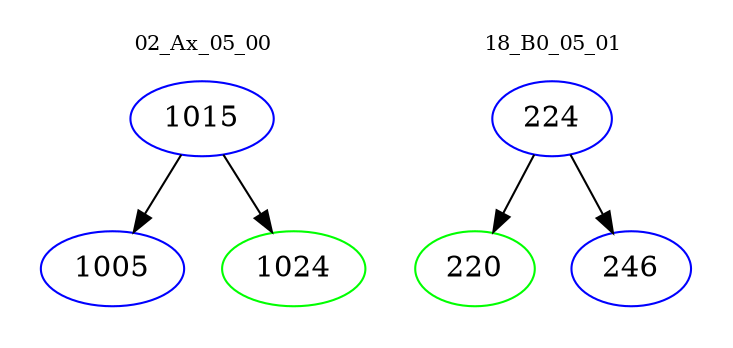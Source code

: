 digraph{
subgraph cluster_0 {
color = white
label = "02_Ax_05_00";
fontsize=10;
T0_1015 [label="1015", color="blue"]
T0_1015 -> T0_1005 [color="black"]
T0_1005 [label="1005", color="blue"]
T0_1015 -> T0_1024 [color="black"]
T0_1024 [label="1024", color="green"]
}
subgraph cluster_1 {
color = white
label = "18_B0_05_01";
fontsize=10;
T1_224 [label="224", color="blue"]
T1_224 -> T1_220 [color="black"]
T1_220 [label="220", color="green"]
T1_224 -> T1_246 [color="black"]
T1_246 [label="246", color="blue"]
}
}
